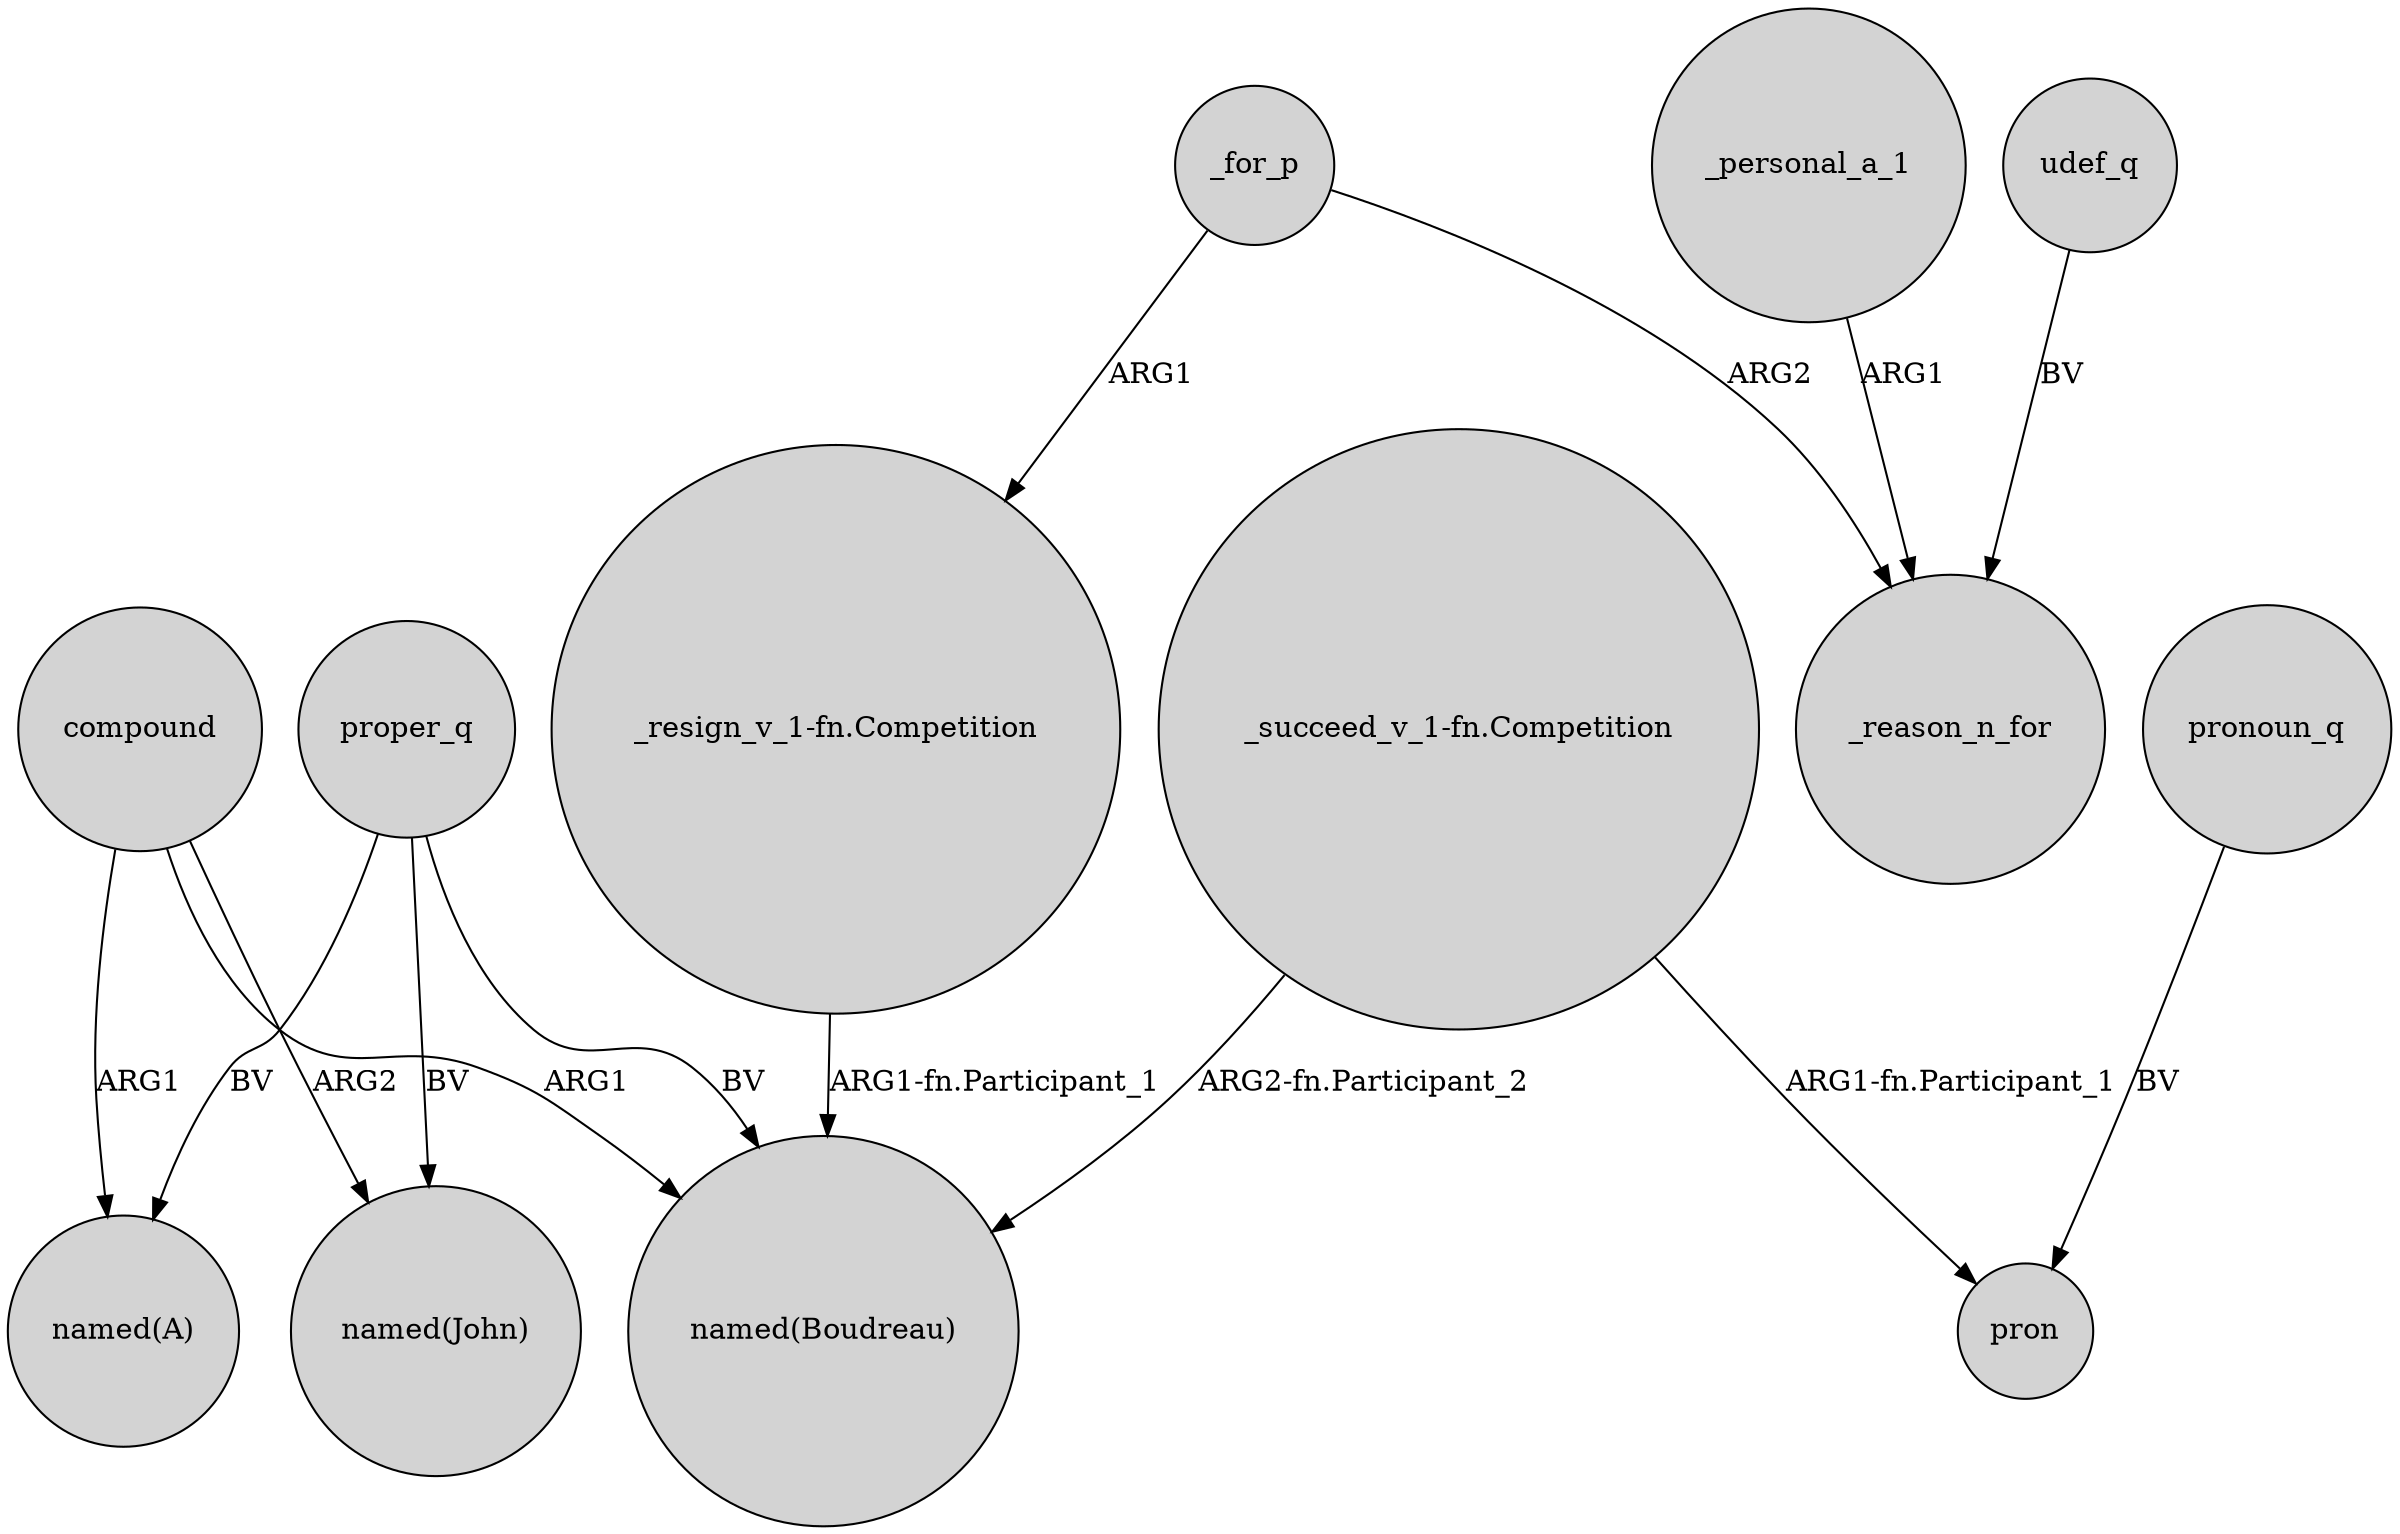 digraph {
	node [shape=circle style=filled]
	compound -> "named(John)" [label=ARG2]
	compound -> "named(A)" [label=ARG1]
	_personal_a_1 -> _reason_n_for [label=ARG1]
	proper_q -> "named(A)" [label=BV]
	compound -> "named(Boudreau)" [label=ARG1]
	proper_q -> "named(Boudreau)" [label=BV]
	_for_p -> _reason_n_for [label=ARG2]
	udef_q -> _reason_n_for [label=BV]
	_for_p -> "_resign_v_1-fn.Competition" [label=ARG1]
	"_resign_v_1-fn.Competition" -> "named(Boudreau)" [label="ARG1-fn.Participant_1"]
	"_succeed_v_1-fn.Competition" -> "named(Boudreau)" [label="ARG2-fn.Participant_2"]
	pronoun_q -> pron [label=BV]
	"_succeed_v_1-fn.Competition" -> pron [label="ARG1-fn.Participant_1"]
	proper_q -> "named(John)" [label=BV]
}
